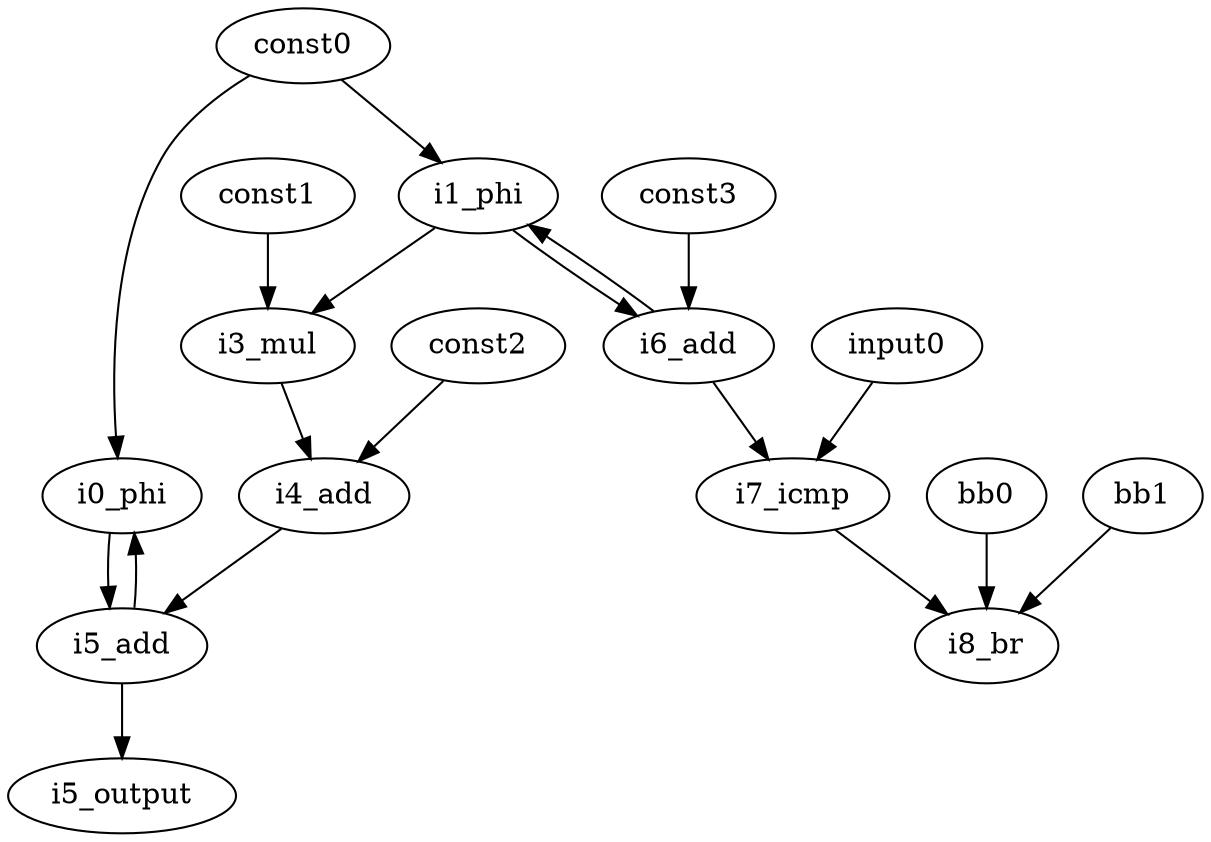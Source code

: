 digraph G {
    const0 [opcode=const, constVal="0"];
    i0_phi [opcode=phi];
    i1_phi [opcode=phi];
    const1 [opcode=const, constVal="3"];
    i3_mul [opcode=mul];
    const2 [opcode=const, constVal="5"];
    i4_add [opcode=add];
    i5_add [opcode=add];
    const3 [opcode=const, constVal="1"];
    i6_add [opcode=add];
    input0 [opcode=input];
    i7_icmp [opcode=icmp];
    bb0 [opcode=input];
    bb1 [opcode=input];
    i8_br [opcode=br];
    i5_output [opcode=output];
    const0 -> i0_phi [operand=RHS];
    const0 -> i1_phi [operand=RHS];
    i0_phi -> i5_add [operand=any2input];
    i1_phi -> i3_mul [operand=any2input];
    i1_phi -> i6_add [operand=any2input];
    const1 -> i3_mul [operand=any2input];
    i3_mul -> i4_add [operand=any2input];
    const2 -> i4_add [operand=any2input];
    i4_add -> i5_add [operand=any2input];
    i5_add -> i0_phi [operand=LHS];
    i5_add -> i5_output;
    const3 -> i6_add [operand=any2input];
    i6_add -> i1_phi [operand=LHS];
    i6_add -> i7_icmp [operand=LHS];
    input0 -> i7_icmp [operand=RHS];
    i7_icmp -> i8_br [operand=branch_cond];
    bb0 -> i8_br [operand=branch_true];
    bb1 -> i8_br [operand=branch_false];
}
